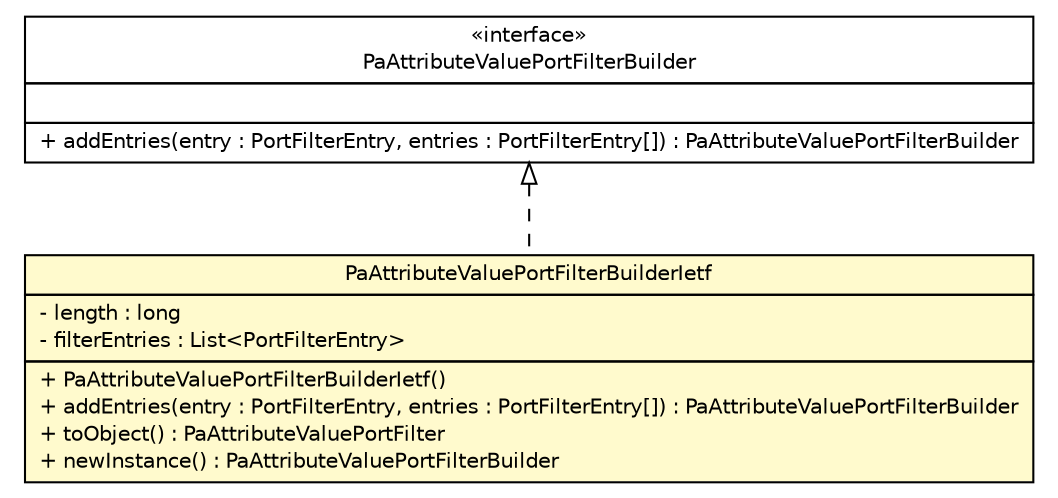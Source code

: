 #!/usr/local/bin/dot
#
# Class diagram 
# Generated by UMLGraph version R5_6 (http://www.umlgraph.org/)
#

digraph G {
	edge [fontname="Helvetica",fontsize=10,labelfontname="Helvetica",labelfontsize=10];
	node [fontname="Helvetica",fontsize=10,shape=plaintext];
	nodesep=0.25;
	ranksep=0.5;
	// org.ietf.nea.pa.attribute.PaAttributeValuePortFilterBuilder
	c80037 [label=<<table title="org.ietf.nea.pa.attribute.PaAttributeValuePortFilterBuilder" border="0" cellborder="1" cellspacing="0" cellpadding="2" port="p" href="./PaAttributeValuePortFilterBuilder.html">
		<tr><td><table border="0" cellspacing="0" cellpadding="1">
<tr><td align="center" balign="center"> &#171;interface&#187; </td></tr>
<tr><td align="center" balign="center"> PaAttributeValuePortFilterBuilder </td></tr>
		</table></td></tr>
		<tr><td><table border="0" cellspacing="0" cellpadding="1">
<tr><td align="left" balign="left">  </td></tr>
		</table></td></tr>
		<tr><td><table border="0" cellspacing="0" cellpadding="1">
<tr><td align="left" balign="left"> + addEntries(entry : PortFilterEntry, entries : PortFilterEntry[]) : PaAttributeValuePortFilterBuilder </td></tr>
		</table></td></tr>
		</table>>, URL="./PaAttributeValuePortFilterBuilder.html", fontname="Helvetica", fontcolor="black", fontsize=10.0];
	// org.ietf.nea.pa.attribute.PaAttributeValuePortFilterBuilderIetf
	c80041 [label=<<table title="org.ietf.nea.pa.attribute.PaAttributeValuePortFilterBuilderIetf" border="0" cellborder="1" cellspacing="0" cellpadding="2" port="p" bgcolor="lemonChiffon" href="./PaAttributeValuePortFilterBuilderIetf.html">
		<tr><td><table border="0" cellspacing="0" cellpadding="1">
<tr><td align="center" balign="center"> PaAttributeValuePortFilterBuilderIetf </td></tr>
		</table></td></tr>
		<tr><td><table border="0" cellspacing="0" cellpadding="1">
<tr><td align="left" balign="left"> - length : long </td></tr>
<tr><td align="left" balign="left"> - filterEntries : List&lt;PortFilterEntry&gt; </td></tr>
		</table></td></tr>
		<tr><td><table border="0" cellspacing="0" cellpadding="1">
<tr><td align="left" balign="left"> + PaAttributeValuePortFilterBuilderIetf() </td></tr>
<tr><td align="left" balign="left"> + addEntries(entry : PortFilterEntry, entries : PortFilterEntry[]) : PaAttributeValuePortFilterBuilder </td></tr>
<tr><td align="left" balign="left"> + toObject() : PaAttributeValuePortFilter </td></tr>
<tr><td align="left" balign="left"> + newInstance() : PaAttributeValuePortFilterBuilder </td></tr>
		</table></td></tr>
		</table>>, URL="./PaAttributeValuePortFilterBuilderIetf.html", fontname="Helvetica", fontcolor="black", fontsize=10.0];
	//org.ietf.nea.pa.attribute.PaAttributeValuePortFilterBuilderIetf implements org.ietf.nea.pa.attribute.PaAttributeValuePortFilterBuilder
	c80037:p -> c80041:p [dir=back,arrowtail=empty,style=dashed];
}

